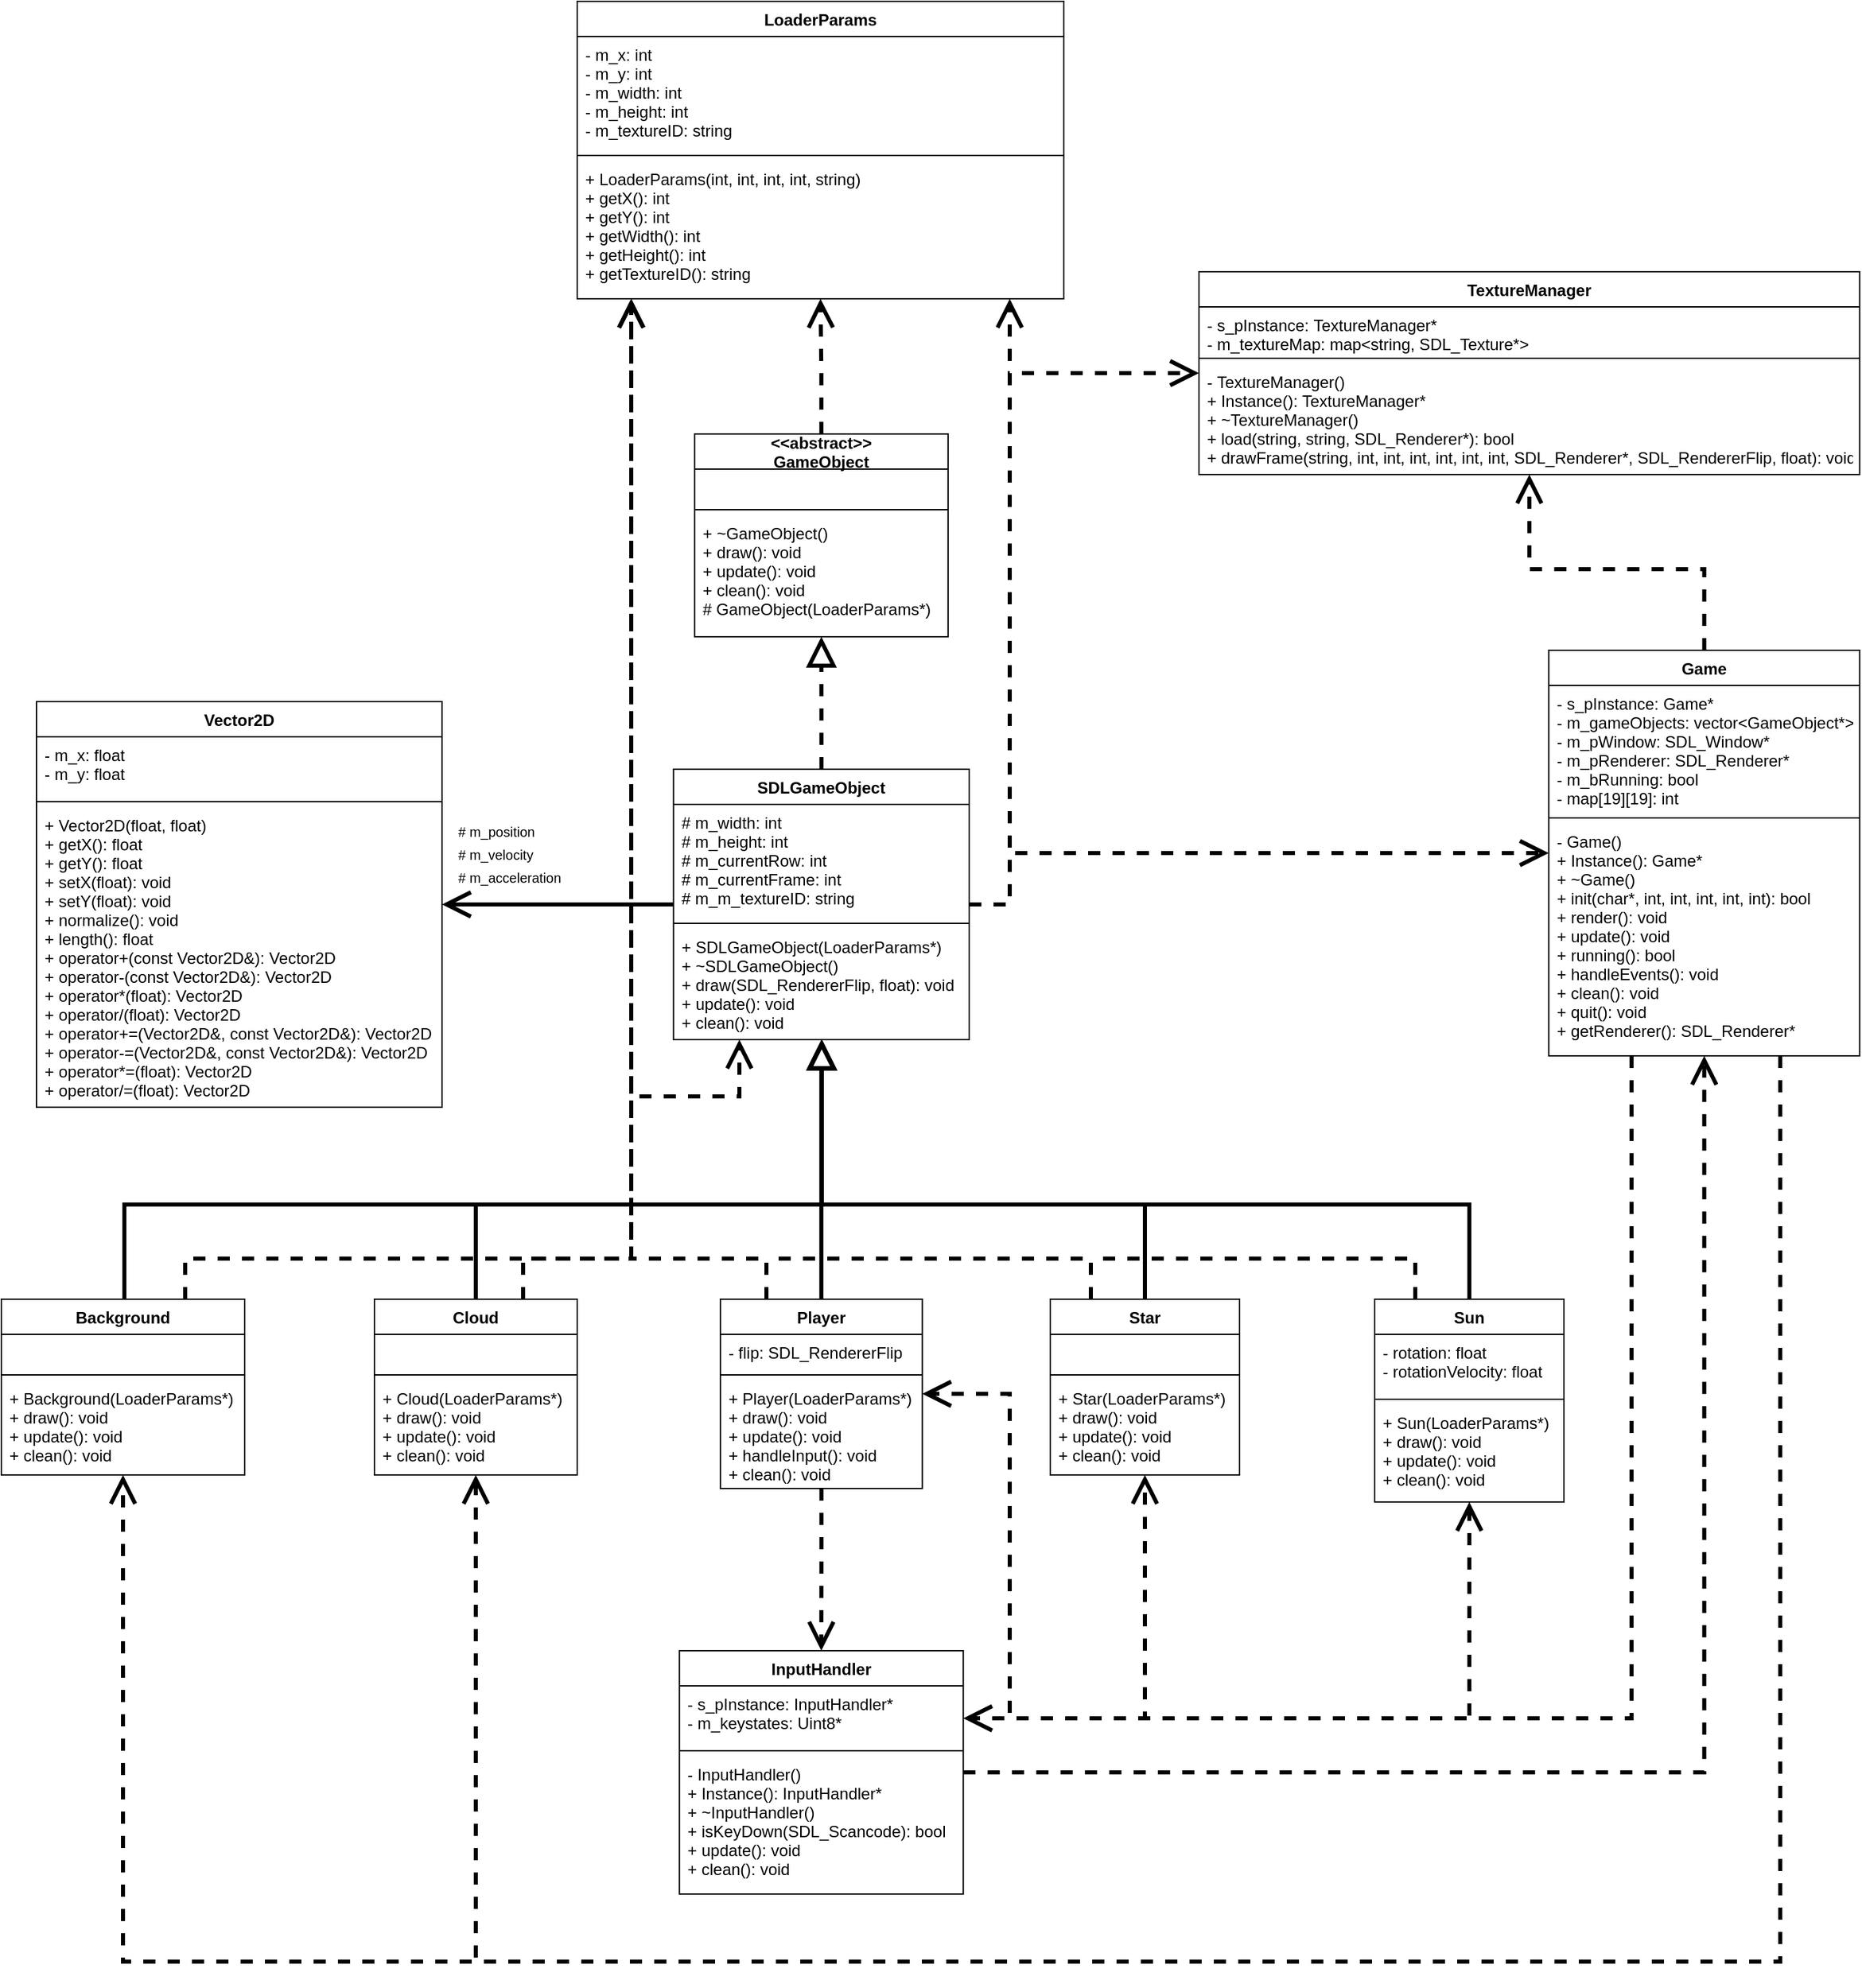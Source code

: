 <mxfile version="15.7.0" type="github">
  <diagram id="SluE9JfmMPjYJ1EXBR1Q" name="Page-1">
    <mxGraphModel dx="1278" dy="579" grid="1" gridSize="10" guides="1" tooltips="1" connect="1" arrows="1" fold="1" page="1" pageScale="1" pageWidth="827" pageHeight="1169" math="0" shadow="0">
      <root>
        <mxCell id="0" />
        <mxCell id="1" parent="0" />
        <mxCell id="HP5ziUZP_K-sw0KjSBvC-128" style="edgeStyle=orthogonalEdgeStyle;rounded=0;orthogonalLoop=1;jettySize=auto;html=1;fontSize=14;startArrow=none;startFill=0;endArrow=block;endFill=0;startSize=0;endSize=15;targetPerimeterSpacing=0;strokeWidth=3;align=left;" parent="1" source="HP5ziUZP_K-sw0KjSBvC-13" target="HP5ziUZP_K-sw0KjSBvC-38" edge="1">
          <mxGeometry relative="1" as="geometry">
            <Array as="points">
              <mxPoint x="585" y="930" />
              <mxPoint x="841" y="930" />
            </Array>
          </mxGeometry>
        </mxCell>
        <mxCell id="HP5ziUZP_K-sw0KjSBvC-146" style="edgeStyle=orthogonalEdgeStyle;rounded=0;orthogonalLoop=1;jettySize=auto;html=1;dashed=1;fontSize=10;startArrow=none;startFill=0;endArrow=open;endFill=0;startSize=0;endSize=15;targetPerimeterSpacing=0;strokeWidth=3;align=left;" parent="1" source="HP5ziUZP_K-sw0KjSBvC-13" target="HP5ziUZP_K-sw0KjSBvC-26" edge="1">
          <mxGeometry relative="1" as="geometry">
            <Array as="points">
              <mxPoint x="620" y="970" />
              <mxPoint x="700" y="970" />
            </Array>
          </mxGeometry>
        </mxCell>
        <mxCell id="HP5ziUZP_K-sw0KjSBvC-13" value="Cloud" style="swimlane;fontStyle=1;align=center;verticalAlign=top;childLayout=stackLayout;horizontal=1;startSize=26;horizontalStack=0;resizeParent=1;resizeParentMax=0;resizeLast=0;collapsible=1;marginBottom=0;" parent="1" vertex="1">
          <mxGeometry x="510" y="1000" width="150" height="130" as="geometry" />
        </mxCell>
        <mxCell id="HP5ziUZP_K-sw0KjSBvC-14" value=" " style="text;strokeColor=none;fillColor=none;align=left;verticalAlign=top;spacingLeft=4;spacingRight=4;overflow=hidden;rotatable=0;points=[[0,0.5],[1,0.5]];portConstraint=eastwest;" parent="HP5ziUZP_K-sw0KjSBvC-13" vertex="1">
          <mxGeometry y="26" width="150" height="26" as="geometry" />
        </mxCell>
        <mxCell id="HP5ziUZP_K-sw0KjSBvC-15" value="" style="line;strokeWidth=1;fillColor=none;align=left;verticalAlign=middle;spacingTop=-1;spacingLeft=3;spacingRight=3;rotatable=0;labelPosition=right;points=[];portConstraint=eastwest;" parent="HP5ziUZP_K-sw0KjSBvC-13" vertex="1">
          <mxGeometry y="52" width="150" height="8" as="geometry" />
        </mxCell>
        <mxCell id="HP5ziUZP_K-sw0KjSBvC-16" value="+ Cloud(LoaderParams*)&#xa;+ draw(): void&#xa;+ update(): void&#xa;+ clean(): void" style="text;strokeColor=none;fillColor=none;align=left;verticalAlign=top;spacingLeft=4;spacingRight=4;overflow=hidden;rotatable=0;points=[[0,0.5],[1,0.5]];portConstraint=eastwest;" parent="HP5ziUZP_K-sw0KjSBvC-13" vertex="1">
          <mxGeometry y="60" width="150" height="70" as="geometry" />
        </mxCell>
        <mxCell id="HP5ziUZP_K-sw0KjSBvC-136" style="edgeStyle=orthogonalEdgeStyle;rounded=0;orthogonalLoop=1;jettySize=auto;html=1;fontSize=12;startArrow=none;startFill=0;endArrow=open;endFill=0;startSize=0;endSize=15;targetPerimeterSpacing=0;strokeWidth=3;align=left;dashed=1;" parent="1" source="HP5ziUZP_K-sw0KjSBvC-22" target="HP5ziUZP_K-sw0KjSBvC-26" edge="1">
          <mxGeometry relative="1" as="geometry" />
        </mxCell>
        <mxCell id="HP5ziUZP_K-sw0KjSBvC-22" value="&lt;&lt;abstract&gt;&gt;&#xa;GameObject" style="swimlane;fontStyle=1;align=center;verticalAlign=middle;childLayout=stackLayout;horizontal=1;startSize=26;horizontalStack=0;resizeParent=1;resizeParentMax=0;resizeLast=0;collapsible=1;marginBottom=0;fontSize=12;spacing=2;spacingTop=0;" parent="1" vertex="1">
          <mxGeometry x="746.88" y="360" width="187.5" height="150" as="geometry">
            <mxRectangle x="746.88" y="360" width="110" height="40" as="alternateBounds" />
          </mxGeometry>
        </mxCell>
        <mxCell id="HP5ziUZP_K-sw0KjSBvC-23" value=" " style="text;align=left;verticalAlign=top;spacingLeft=4;spacingRight=4;overflow=hidden;rotatable=0;points=[[0,0.5],[1,0.5]];portConstraint=eastwest;" parent="HP5ziUZP_K-sw0KjSBvC-22" vertex="1">
          <mxGeometry y="26" width="187.5" height="26" as="geometry" />
        </mxCell>
        <mxCell id="HP5ziUZP_K-sw0KjSBvC-24" value="" style="line;strokeWidth=1;fillColor=none;align=left;verticalAlign=middle;spacingTop=-1;spacingLeft=3;spacingRight=3;rotatable=0;labelPosition=right;points=[];portConstraint=eastwest;" parent="HP5ziUZP_K-sw0KjSBvC-22" vertex="1">
          <mxGeometry y="52" width="187.5" height="8" as="geometry" />
        </mxCell>
        <mxCell id="HP5ziUZP_K-sw0KjSBvC-25" value="+ ~GameObject()&#xa;+ draw(): void&#xa;+ update(): void&#xa;+ clean(): void&#xa;# GameObject(LoaderParams*)" style="text;strokeColor=none;fillColor=none;align=left;verticalAlign=top;spacingLeft=4;spacingRight=4;overflow=hidden;rotatable=0;points=[[0,0.5],[1,0.5]];portConstraint=eastwest;fontSize=12;" parent="HP5ziUZP_K-sw0KjSBvC-22" vertex="1">
          <mxGeometry y="60" width="187.5" height="90" as="geometry" />
        </mxCell>
        <mxCell id="HP5ziUZP_K-sw0KjSBvC-26" value="LoaderParams" style="swimlane;fontStyle=1;align=center;verticalAlign=top;childLayout=stackLayout;horizontal=1;startSize=26;horizontalStack=0;resizeParent=1;resizeParentMax=0;resizeLast=0;collapsible=1;marginBottom=0;" parent="1" vertex="1">
          <mxGeometry x="660" y="40" width="360" height="220" as="geometry" />
        </mxCell>
        <mxCell id="HP5ziUZP_K-sw0KjSBvC-27" value="- m_x: int&#xa;- m_y: int&#xa;- m_width: int&#xa;- m_height: int&#xa;- m_textureID: string" style="text;strokeColor=none;fillColor=none;align=left;verticalAlign=top;spacingLeft=4;spacingRight=4;overflow=hidden;rotatable=0;points=[[0,0.5],[1,0.5]];portConstraint=eastwest;" parent="HP5ziUZP_K-sw0KjSBvC-26" vertex="1">
          <mxGeometry y="26" width="360" height="84" as="geometry" />
        </mxCell>
        <mxCell id="HP5ziUZP_K-sw0KjSBvC-28" value="" style="line;strokeWidth=1;fillColor=none;align=left;verticalAlign=middle;spacingTop=-1;spacingLeft=3;spacingRight=3;rotatable=0;labelPosition=right;points=[];portConstraint=eastwest;" parent="HP5ziUZP_K-sw0KjSBvC-26" vertex="1">
          <mxGeometry y="110" width="360" height="8" as="geometry" />
        </mxCell>
        <mxCell id="HP5ziUZP_K-sw0KjSBvC-29" value="+ LoaderParams(int, int, int, int, string)&#xa;+ getX(): int&#xa;+ getY(): int&#xa;+ getWidth(): int&#xa;+ getHeight(): int&#xa;+ getTextureID(): string" style="text;strokeColor=none;fillColor=none;align=left;verticalAlign=top;spacingLeft=4;spacingRight=4;overflow=hidden;rotatable=0;points=[[0,0.5],[1,0.5]];portConstraint=eastwest;" parent="HP5ziUZP_K-sw0KjSBvC-26" vertex="1">
          <mxGeometry y="118" width="360" height="102" as="geometry" />
        </mxCell>
        <mxCell id="HP5ziUZP_K-sw0KjSBvC-122" style="edgeStyle=orthogonalEdgeStyle;rounded=0;orthogonalLoop=1;jettySize=auto;html=1;fontSize=14;startArrow=none;startFill=0;endArrow=block;endFill=0;startSize=0;endSize=15;targetPerimeterSpacing=0;strokeWidth=3;align=left;" parent="1" source="HP5ziUZP_K-sw0KjSBvC-34" target="HP5ziUZP_K-sw0KjSBvC-38" edge="1">
          <mxGeometry relative="1" as="geometry" />
        </mxCell>
        <mxCell id="HP5ziUZP_K-sw0KjSBvC-148" style="edgeStyle=orthogonalEdgeStyle;rounded=0;orthogonalLoop=1;jettySize=auto;html=1;dashed=1;fontSize=10;startArrow=none;startFill=0;endArrow=open;endFill=0;startSize=0;endSize=15;targetPerimeterSpacing=0;strokeWidth=3;align=left;" parent="1" source="HP5ziUZP_K-sw0KjSBvC-34" target="HP5ziUZP_K-sw0KjSBvC-26" edge="1">
          <mxGeometry relative="1" as="geometry">
            <Array as="points">
              <mxPoint x="800" y="970" />
              <mxPoint x="700" y="970" />
            </Array>
          </mxGeometry>
        </mxCell>
        <mxCell id="HP5ziUZP_K-sw0KjSBvC-156" style="edgeStyle=orthogonalEdgeStyle;rounded=0;orthogonalLoop=1;jettySize=auto;html=1;dashed=1;fontSize=10;startArrow=none;startFill=0;endArrow=open;endFill=0;startSize=0;endSize=15;targetPerimeterSpacing=0;strokeWidth=3;align=left;" parent="1" source="HP5ziUZP_K-sw0KjSBvC-34" target="HP5ziUZP_K-sw0KjSBvC-115" edge="1">
          <mxGeometry relative="1" as="geometry" />
        </mxCell>
        <mxCell id="HP5ziUZP_K-sw0KjSBvC-34" value="Player" style="swimlane;fontStyle=1;align=center;verticalAlign=top;childLayout=stackLayout;horizontal=1;startSize=26;horizontalStack=0;resizeParent=1;resizeParentMax=0;resizeLast=0;collapsible=1;marginBottom=0;" parent="1" vertex="1">
          <mxGeometry x="765.95" y="1000" width="149.37" height="140" as="geometry" />
        </mxCell>
        <mxCell id="HP5ziUZP_K-sw0KjSBvC-35" value="- flip: SDL_RendererFlip" style="text;strokeColor=none;fillColor=none;align=left;verticalAlign=top;spacingLeft=4;spacingRight=4;overflow=hidden;rotatable=0;points=[[0,0.5],[1,0.5]];portConstraint=eastwest;" parent="HP5ziUZP_K-sw0KjSBvC-34" vertex="1">
          <mxGeometry y="26" width="149.37" height="26" as="geometry" />
        </mxCell>
        <mxCell id="HP5ziUZP_K-sw0KjSBvC-36" value="" style="line;strokeWidth=1;fillColor=none;align=left;verticalAlign=middle;spacingTop=-1;spacingLeft=3;spacingRight=3;rotatable=0;labelPosition=right;points=[];portConstraint=eastwest;" parent="HP5ziUZP_K-sw0KjSBvC-34" vertex="1">
          <mxGeometry y="52" width="149.37" height="8" as="geometry" />
        </mxCell>
        <mxCell id="HP5ziUZP_K-sw0KjSBvC-37" value="+ Player(LoaderParams*)&#xa;+ draw(): void&#xa;+ update(): void&#xa;+ handleInput(): void&#xa;+ clean(): void" style="text;strokeColor=none;fillColor=none;align=left;verticalAlign=top;spacingLeft=4;spacingRight=4;overflow=hidden;rotatable=0;points=[[0,0.5],[1,0.5]];portConstraint=eastwest;" parent="HP5ziUZP_K-sw0KjSBvC-34" vertex="1">
          <mxGeometry y="60" width="149.37" height="80" as="geometry" />
        </mxCell>
        <mxCell id="HP5ziUZP_K-sw0KjSBvC-74" style="edgeStyle=orthogonalEdgeStyle;rounded=0;orthogonalLoop=1;jettySize=auto;html=1;startArrow=none;startFill=0;endArrow=block;endFill=0;targetPerimeterSpacing=0;strokeWidth=3;dashed=1;startSize=0;endSize=15;align=left;" parent="1" source="HP5ziUZP_K-sw0KjSBvC-38" target="HP5ziUZP_K-sw0KjSBvC-22" edge="1">
          <mxGeometry relative="1" as="geometry" />
        </mxCell>
        <mxCell id="HP5ziUZP_K-sw0KjSBvC-125" value="&lt;font style=&quot;font-size: 10px&quot;&gt;# m_position&lt;br&gt;# m_velocity&lt;br&gt;# m_acceleration&lt;/font&gt;" style="edgeStyle=orthogonalEdgeStyle;rounded=0;orthogonalLoop=1;jettySize=auto;html=1;fontSize=14;startArrow=none;startFill=0;endArrow=open;endFill=0;startSize=0;endSize=15;targetPerimeterSpacing=0;strokeWidth=3;align=left;" parent="1" source="HP5ziUZP_K-sw0KjSBvC-38" target="HP5ziUZP_K-sw0KjSBvC-54" edge="1">
          <mxGeometry x="0.883" y="-38" relative="1" as="geometry">
            <mxPoint as="offset" />
          </mxGeometry>
        </mxCell>
        <mxCell id="HP5ziUZP_K-sw0KjSBvC-138" style="edgeStyle=orthogonalEdgeStyle;rounded=0;orthogonalLoop=1;jettySize=auto;html=1;dashed=1;fontSize=10;startArrow=none;startFill=0;endArrow=open;endFill=0;startSize=0;endSize=15;targetPerimeterSpacing=0;strokeWidth=3;align=left;" parent="1" source="HP5ziUZP_K-sw0KjSBvC-38" target="HP5ziUZP_K-sw0KjSBvC-26" edge="1">
          <mxGeometry relative="1" as="geometry">
            <Array as="points">
              <mxPoint x="980" y="430" />
              <mxPoint x="980" y="430" />
            </Array>
          </mxGeometry>
        </mxCell>
        <mxCell id="HP5ziUZP_K-sw0KjSBvC-141" style="edgeStyle=orthogonalEdgeStyle;rounded=0;orthogonalLoop=1;jettySize=auto;html=1;dashed=1;fontSize=10;startArrow=none;startFill=0;endArrow=open;endFill=0;startSize=0;endSize=15;targetPerimeterSpacing=0;strokeWidth=3;align=left;" parent="1" source="HP5ziUZP_K-sw0KjSBvC-38" target="HP5ziUZP_K-sw0KjSBvC-50" edge="1">
          <mxGeometry relative="1" as="geometry">
            <Array as="points">
              <mxPoint x="980" y="708" />
              <mxPoint x="980" y="315" />
            </Array>
          </mxGeometry>
        </mxCell>
        <mxCell id="HP5ziUZP_K-sw0KjSBvC-160" style="edgeStyle=orthogonalEdgeStyle;rounded=0;orthogonalLoop=1;jettySize=auto;html=1;dashed=1;fontSize=10;startArrow=none;startFill=0;endArrow=open;endFill=0;startSize=0;endSize=15;targetPerimeterSpacing=0;strokeWidth=3;align=left;" parent="1" source="HP5ziUZP_K-sw0KjSBvC-38" target="HP5ziUZP_K-sw0KjSBvC-17" edge="1">
          <mxGeometry relative="1" as="geometry">
            <Array as="points">
              <mxPoint x="980" y="708" />
              <mxPoint x="980" y="670" />
            </Array>
          </mxGeometry>
        </mxCell>
        <mxCell id="HP5ziUZP_K-sw0KjSBvC-38" value="SDLGameObject" style="swimlane;fontStyle=1;align=center;verticalAlign=top;childLayout=stackLayout;horizontal=1;startSize=26;horizontalStack=0;resizeParent=1;resizeParentMax=0;resizeLast=0;collapsible=1;marginBottom=0;" parent="1" vertex="1">
          <mxGeometry x="731.26" y="608" width="218.75" height="200" as="geometry" />
        </mxCell>
        <mxCell id="HP5ziUZP_K-sw0KjSBvC-39" value="# m_width: int&#xa;# m_height: int&#xa;# m_currentRow: int&#xa;# m_currentFrame: int&#xa;# m_m_textureID: string" style="text;strokeColor=none;fillColor=none;align=left;verticalAlign=top;spacingLeft=4;spacingRight=4;overflow=hidden;rotatable=0;points=[[0,0.5],[1,0.5]];portConstraint=eastwest;" parent="HP5ziUZP_K-sw0KjSBvC-38" vertex="1">
          <mxGeometry y="26" width="218.75" height="84" as="geometry" />
        </mxCell>
        <mxCell id="HP5ziUZP_K-sw0KjSBvC-40" value="" style="line;strokeWidth=1;fillColor=none;align=left;verticalAlign=middle;spacingTop=-1;spacingLeft=3;spacingRight=3;rotatable=0;labelPosition=right;points=[];portConstraint=eastwest;" parent="HP5ziUZP_K-sw0KjSBvC-38" vertex="1">
          <mxGeometry y="110" width="218.75" height="8" as="geometry" />
        </mxCell>
        <mxCell id="HP5ziUZP_K-sw0KjSBvC-41" value="+ SDLGameObject(LoaderParams*)&#xa;+ ~SDLGameObject()&#xa;+ draw(SDL_RendererFlip, float): void&#xa;+ update(): void&#xa;+ clean(): void" style="text;strokeColor=none;fillColor=none;align=left;verticalAlign=top;spacingLeft=4;spacingRight=4;overflow=hidden;rotatable=0;points=[[0,0.5],[1,0.5]];portConstraint=eastwest;" parent="HP5ziUZP_K-sw0KjSBvC-38" vertex="1">
          <mxGeometry y="118" width="218.75" height="82" as="geometry" />
        </mxCell>
        <mxCell id="HP5ziUZP_K-sw0KjSBvC-131" style="edgeStyle=orthogonalEdgeStyle;rounded=0;orthogonalLoop=1;jettySize=auto;html=1;fontSize=14;startArrow=none;startFill=0;endArrow=block;endFill=0;startSize=0;endSize=15;targetPerimeterSpacing=0;strokeWidth=3;align=left;" parent="1" source="HP5ziUZP_K-sw0KjSBvC-42" target="HP5ziUZP_K-sw0KjSBvC-38" edge="1">
          <mxGeometry relative="1" as="geometry">
            <Array as="points">
              <mxPoint x="1320" y="930" />
              <mxPoint x="841" y="930" />
            </Array>
          </mxGeometry>
        </mxCell>
        <mxCell id="HP5ziUZP_K-sw0KjSBvC-153" style="edgeStyle=orthogonalEdgeStyle;rounded=0;orthogonalLoop=1;jettySize=auto;html=1;dashed=1;fontSize=10;startArrow=none;startFill=0;endArrow=none;endFill=0;startSize=0;endSize=15;targetPerimeterSpacing=0;strokeWidth=3;align=left;" parent="1" source="HP5ziUZP_K-sw0KjSBvC-42" edge="1">
          <mxGeometry relative="1" as="geometry">
            <mxPoint x="1040" y="970" as="targetPoint" />
            <Array as="points">
              <mxPoint x="1280" y="970" />
            </Array>
          </mxGeometry>
        </mxCell>
        <mxCell id="HP5ziUZP_K-sw0KjSBvC-42" value="Sun" style="swimlane;fontStyle=1;align=center;verticalAlign=top;childLayout=stackLayout;horizontal=1;startSize=26;horizontalStack=0;resizeParent=1;resizeParentMax=0;resizeLast=0;collapsible=1;marginBottom=0;" parent="1" vertex="1">
          <mxGeometry x="1250" y="1000" width="140" height="150" as="geometry" />
        </mxCell>
        <mxCell id="HP5ziUZP_K-sw0KjSBvC-43" value="- rotation: float&#xa;- rotationVelocity: float" style="text;strokeColor=none;fillColor=none;align=left;verticalAlign=top;spacingLeft=4;spacingRight=4;overflow=hidden;rotatable=0;points=[[0,0.5],[1,0.5]];portConstraint=eastwest;" parent="HP5ziUZP_K-sw0KjSBvC-42" vertex="1">
          <mxGeometry y="26" width="140" height="44" as="geometry" />
        </mxCell>
        <mxCell id="HP5ziUZP_K-sw0KjSBvC-44" value="" style="line;strokeWidth=1;fillColor=none;align=left;verticalAlign=middle;spacingTop=-1;spacingLeft=3;spacingRight=3;rotatable=0;labelPosition=right;points=[];portConstraint=eastwest;" parent="HP5ziUZP_K-sw0KjSBvC-42" vertex="1">
          <mxGeometry y="70" width="140" height="8" as="geometry" />
        </mxCell>
        <mxCell id="HP5ziUZP_K-sw0KjSBvC-45" value="+ Sun(LoaderParams*)&#xa;+ draw(): void&#xa;+ update(): void&#xa;+ clean(): void" style="text;strokeColor=none;fillColor=none;align=left;verticalAlign=top;spacingLeft=4;spacingRight=4;overflow=hidden;rotatable=0;points=[[0,0.5],[1,0.5]];portConstraint=eastwest;" parent="HP5ziUZP_K-sw0KjSBvC-42" vertex="1">
          <mxGeometry y="78" width="140" height="72" as="geometry" />
        </mxCell>
        <mxCell id="HP5ziUZP_K-sw0KjSBvC-130" style="edgeStyle=orthogonalEdgeStyle;rounded=0;orthogonalLoop=1;jettySize=auto;html=1;fontSize=14;startArrow=none;startFill=0;endArrow=block;endFill=0;startSize=0;endSize=15;targetPerimeterSpacing=0;strokeWidth=3;align=left;" parent="1" source="HP5ziUZP_K-sw0KjSBvC-46" target="HP5ziUZP_K-sw0KjSBvC-38" edge="1">
          <mxGeometry relative="1" as="geometry">
            <Array as="points">
              <mxPoint x="1080" y="930" />
              <mxPoint x="841" y="930" />
            </Array>
          </mxGeometry>
        </mxCell>
        <mxCell id="HP5ziUZP_K-sw0KjSBvC-152" style="edgeStyle=orthogonalEdgeStyle;rounded=0;orthogonalLoop=1;jettySize=auto;html=1;dashed=1;fontSize=10;startArrow=none;startFill=0;endArrow=none;endFill=0;startSize=0;endSize=15;targetPerimeterSpacing=0;strokeWidth=3;align=left;" parent="1" source="HP5ziUZP_K-sw0KjSBvC-46" edge="1">
          <mxGeometry relative="1" as="geometry">
            <mxPoint x="800" y="970" as="targetPoint" />
            <Array as="points">
              <mxPoint x="1040" y="970" />
            </Array>
          </mxGeometry>
        </mxCell>
        <mxCell id="HP5ziUZP_K-sw0KjSBvC-46" value="Star" style="swimlane;fontStyle=1;align=center;verticalAlign=top;childLayout=stackLayout;horizontal=1;startSize=26;horizontalStack=0;resizeParent=1;resizeParentMax=0;resizeLast=0;collapsible=1;marginBottom=0;" parent="1" vertex="1">
          <mxGeometry x="1010" y="1000" width="140" height="130" as="geometry" />
        </mxCell>
        <mxCell id="HP5ziUZP_K-sw0KjSBvC-47" value=" " style="text;strokeColor=none;fillColor=none;align=left;verticalAlign=top;spacingLeft=4;spacingRight=4;overflow=hidden;rotatable=0;points=[[0,0.5],[1,0.5]];portConstraint=eastwest;" parent="HP5ziUZP_K-sw0KjSBvC-46" vertex="1">
          <mxGeometry y="26" width="140" height="26" as="geometry" />
        </mxCell>
        <mxCell id="HP5ziUZP_K-sw0KjSBvC-48" value="" style="line;strokeWidth=1;fillColor=none;align=left;verticalAlign=middle;spacingTop=-1;spacingLeft=3;spacingRight=3;rotatable=0;labelPosition=right;points=[];portConstraint=eastwest;" parent="HP5ziUZP_K-sw0KjSBvC-46" vertex="1">
          <mxGeometry y="52" width="140" height="8" as="geometry" />
        </mxCell>
        <mxCell id="HP5ziUZP_K-sw0KjSBvC-49" value="+ Star(LoaderParams*)&#xa;+ draw(): void&#xa;+ update(): void&#xa;+ clean(): void" style="text;strokeColor=none;fillColor=none;align=left;verticalAlign=top;spacingLeft=4;spacingRight=4;overflow=hidden;rotatable=0;points=[[0,0.5],[1,0.5]];portConstraint=eastwest;" parent="HP5ziUZP_K-sw0KjSBvC-46" vertex="1">
          <mxGeometry y="60" width="140" height="70" as="geometry" />
        </mxCell>
        <mxCell id="HP5ziUZP_K-sw0KjSBvC-50" value="TextureManager" style="swimlane;fontStyle=1;align=center;verticalAlign=top;childLayout=stackLayout;horizontal=1;startSize=26;horizontalStack=0;resizeParent=1;resizeParentMax=0;resizeLast=0;collapsible=1;marginBottom=0;" parent="1" vertex="1">
          <mxGeometry x="1120" y="240" width="488.75" height="150" as="geometry" />
        </mxCell>
        <mxCell id="HP5ziUZP_K-sw0KjSBvC-51" value="- s_pInstance: TextureManager*&#xa;- m_textureMap: map&lt;string, SDL_Texture*&gt;" style="text;strokeColor=none;fillColor=none;align=left;verticalAlign=top;spacingLeft=4;spacingRight=4;overflow=hidden;rotatable=0;points=[[0,0.5],[1,0.5]];portConstraint=eastwest;" parent="HP5ziUZP_K-sw0KjSBvC-50" vertex="1">
          <mxGeometry y="26" width="488.75" height="34" as="geometry" />
        </mxCell>
        <mxCell id="HP5ziUZP_K-sw0KjSBvC-52" value="" style="line;strokeWidth=1;fillColor=none;align=left;verticalAlign=middle;spacingTop=-1;spacingLeft=3;spacingRight=3;rotatable=0;labelPosition=right;points=[];portConstraint=eastwest;" parent="HP5ziUZP_K-sw0KjSBvC-50" vertex="1">
          <mxGeometry y="60" width="488.75" height="8" as="geometry" />
        </mxCell>
        <mxCell id="HP5ziUZP_K-sw0KjSBvC-53" value="- TextureManager()&#xa;+ Instance(): TextureManager*&#xa;+ ~TextureManager()&#xa;+ load(string, string, SDL_Renderer*): bool&#xa;+ drawFrame(string, int, int, int, int, int, int, SDL_Renderer*, SDL_RendererFlip, float): void" style="text;strokeColor=none;fillColor=none;align=left;verticalAlign=top;spacingLeft=4;spacingRight=4;overflow=hidden;rotatable=0;points=[[0,0.5],[1,0.5]];portConstraint=eastwest;" parent="HP5ziUZP_K-sw0KjSBvC-50" vertex="1">
          <mxGeometry y="68" width="488.75" height="82" as="geometry" />
        </mxCell>
        <mxCell id="HP5ziUZP_K-sw0KjSBvC-54" value="Vector2D" style="swimlane;fontStyle=1;align=center;verticalAlign=top;childLayout=stackLayout;horizontal=1;startSize=26;horizontalStack=0;resizeParent=1;resizeParentMax=0;resizeLast=0;collapsible=1;marginBottom=0;" parent="1" vertex="1">
          <mxGeometry x="260" y="558" width="300" height="300" as="geometry" />
        </mxCell>
        <mxCell id="HP5ziUZP_K-sw0KjSBvC-55" value="- m_x: float&#xa;- m_y: float " style="text;strokeColor=none;fillColor=none;align=left;verticalAlign=top;spacingLeft=4;spacingRight=4;overflow=hidden;rotatable=0;points=[[0,0.5],[1,0.5]];portConstraint=eastwest;" parent="HP5ziUZP_K-sw0KjSBvC-54" vertex="1">
          <mxGeometry y="26" width="300" height="44" as="geometry" />
        </mxCell>
        <mxCell id="HP5ziUZP_K-sw0KjSBvC-56" value="" style="line;strokeWidth=1;fillColor=none;align=left;verticalAlign=middle;spacingTop=-1;spacingLeft=3;spacingRight=3;rotatable=0;labelPosition=right;points=[];portConstraint=eastwest;" parent="HP5ziUZP_K-sw0KjSBvC-54" vertex="1">
          <mxGeometry y="70" width="300" height="8" as="geometry" />
        </mxCell>
        <mxCell id="HP5ziUZP_K-sw0KjSBvC-57" value="+ Vector2D(float, float)&#xa;+ getX(): float&#xa;+ getY(): float&#xa;+ setX(float): void&#xa;+ setY(float): void&#xa;+ normalize(): void&#xa;+ length(): float&#xa;+ operator+(const Vector2D&amp;): Vector2D&#xa;+ operator-(const Vector2D&amp;): Vector2D&#xa;+ operator*(float): Vector2D&#xa;+ operator/(float): Vector2D&#xa;+ operator+=(Vector2D&amp;, const Vector2D&amp;): Vector2D&#xa;+ operator-=(Vector2D&amp;, const Vector2D&amp;): Vector2D&#xa;+ operator*=(float): Vector2D&#xa;+ operator/=(float): Vector2D" style="text;strokeColor=none;fillColor=none;align=left;verticalAlign=top;spacingLeft=4;spacingRight=4;overflow=hidden;rotatable=0;points=[[0,0.5],[1,0.5]];portConstraint=eastwest;" parent="HP5ziUZP_K-sw0KjSBvC-54" vertex="1">
          <mxGeometry y="78" width="300" height="222" as="geometry" />
        </mxCell>
        <mxCell id="HP5ziUZP_K-sw0KjSBvC-120" style="edgeStyle=orthogonalEdgeStyle;rounded=0;orthogonalLoop=1;jettySize=auto;html=1;fontSize=14;startArrow=none;startFill=0;endArrow=block;endFill=0;startSize=0;endSize=15;targetPerimeterSpacing=0;strokeWidth=3;align=left;" parent="1" source="HP5ziUZP_K-sw0KjSBvC-6" target="HP5ziUZP_K-sw0KjSBvC-38" edge="1">
          <mxGeometry relative="1" as="geometry">
            <Array as="points">
              <mxPoint x="325" y="930" />
              <mxPoint x="841" y="930" />
            </Array>
          </mxGeometry>
        </mxCell>
        <mxCell id="HP5ziUZP_K-sw0KjSBvC-143" style="edgeStyle=orthogonalEdgeStyle;rounded=0;orthogonalLoop=1;jettySize=auto;html=1;dashed=1;fontSize=10;startArrow=none;startFill=0;endArrow=open;endFill=0;startSize=0;endSize=15;targetPerimeterSpacing=0;strokeWidth=3;align=left;" parent="1" source="HP5ziUZP_K-sw0KjSBvC-6" target="HP5ziUZP_K-sw0KjSBvC-26" edge="1">
          <mxGeometry relative="1" as="geometry">
            <Array as="points">
              <mxPoint x="370" y="970" />
              <mxPoint x="700" y="970" />
            </Array>
          </mxGeometry>
        </mxCell>
        <mxCell id="HP5ziUZP_K-sw0KjSBvC-155" style="edgeStyle=orthogonalEdgeStyle;rounded=0;orthogonalLoop=1;jettySize=auto;html=1;fontSize=10;startArrow=none;startFill=0;endArrow=open;endFill=0;startSize=0;endSize=15;targetPerimeterSpacing=0;strokeWidth=3;align=left;dashed=1;" parent="1" source="HP5ziUZP_K-sw0KjSBvC-6" target="HP5ziUZP_K-sw0KjSBvC-38" edge="1">
          <mxGeometry relative="1" as="geometry">
            <Array as="points">
              <mxPoint x="370" y="970" />
              <mxPoint x="700" y="970" />
              <mxPoint x="700" y="850" />
              <mxPoint x="780" y="850" />
            </Array>
          </mxGeometry>
        </mxCell>
        <mxCell id="HP5ziUZP_K-sw0KjSBvC-6" value="Background" style="swimlane;fontStyle=1;align=center;verticalAlign=top;childLayout=stackLayout;horizontal=1;startSize=26;horizontalStack=0;resizeParent=1;resizeParentMax=0;resizeLast=0;collapsible=1;marginBottom=0;" parent="1" vertex="1">
          <mxGeometry x="234" y="1000" width="180" height="130" as="geometry">
            <mxRectangle y="26" width="160" height="26" as="alternateBounds" />
          </mxGeometry>
        </mxCell>
        <mxCell id="HP5ziUZP_K-sw0KjSBvC-7" value=" " style="text;strokeColor=none;fillColor=none;align=left;verticalAlign=top;spacingLeft=4;spacingRight=4;overflow=hidden;rotatable=0;points=[[0,0.5],[1,0.5]];portConstraint=eastwest;" parent="HP5ziUZP_K-sw0KjSBvC-6" vertex="1">
          <mxGeometry y="26" width="180" height="26" as="geometry" />
        </mxCell>
        <mxCell id="HP5ziUZP_K-sw0KjSBvC-8" value="" style="line;strokeWidth=1;fillColor=none;align=left;verticalAlign=middle;spacingTop=-1;spacingLeft=3;spacingRight=3;rotatable=0;labelPosition=right;points=[];portConstraint=eastwest;" parent="HP5ziUZP_K-sw0KjSBvC-6" vertex="1">
          <mxGeometry y="52" width="180" height="8" as="geometry" />
        </mxCell>
        <mxCell id="HP5ziUZP_K-sw0KjSBvC-9" value="+ Background(LoaderParams*)&#xa;+ draw(): void&#xa;+ update(): void&#xa;+ clean(): void" style="text;strokeColor=none;fillColor=none;align=left;verticalAlign=top;spacingLeft=4;spacingRight=4;overflow=hidden;rotatable=0;points=[[0,0.5],[1,0.5]];portConstraint=eastwest;" parent="HP5ziUZP_K-sw0KjSBvC-6" vertex="1">
          <mxGeometry y="60" width="180" height="70" as="geometry" />
        </mxCell>
        <mxCell id="HP5ziUZP_K-sw0KjSBvC-159" style="edgeStyle=orthogonalEdgeStyle;rounded=0;orthogonalLoop=1;jettySize=auto;html=1;dashed=1;fontSize=10;startArrow=none;startFill=0;endArrow=open;endFill=0;startSize=0;endSize=15;targetPerimeterSpacing=0;strokeWidth=3;align=left;" parent="1" source="HP5ziUZP_K-sw0KjSBvC-115" target="HP5ziUZP_K-sw0KjSBvC-17" edge="1">
          <mxGeometry relative="1" as="geometry" />
        </mxCell>
        <mxCell id="HP5ziUZP_K-sw0KjSBvC-115" value="InputHandler" style="swimlane;fontStyle=1;align=center;verticalAlign=top;childLayout=stackLayout;horizontal=1;startSize=26;horizontalStack=0;resizeParent=1;resizeParentMax=0;resizeLast=0;collapsible=1;marginBottom=0;" parent="1" vertex="1">
          <mxGeometry x="735.64" y="1260" width="210" height="180" as="geometry" />
        </mxCell>
        <mxCell id="HP5ziUZP_K-sw0KjSBvC-116" value="- s_pInstance: InputHandler*&#xa;- m_keystates: Uint8*" style="text;strokeColor=none;fillColor=none;align=left;verticalAlign=top;spacingLeft=4;spacingRight=4;overflow=hidden;rotatable=0;points=[[0,0.5],[1,0.5]];portConstraint=eastwest;" parent="HP5ziUZP_K-sw0KjSBvC-115" vertex="1">
          <mxGeometry y="26" width="210" height="44" as="geometry" />
        </mxCell>
        <mxCell id="HP5ziUZP_K-sw0KjSBvC-117" value="" style="line;strokeWidth=1;fillColor=none;align=left;verticalAlign=middle;spacingTop=-1;spacingLeft=3;spacingRight=3;rotatable=0;labelPosition=right;points=[];portConstraint=eastwest;" parent="HP5ziUZP_K-sw0KjSBvC-115" vertex="1">
          <mxGeometry y="70" width="210" height="8" as="geometry" />
        </mxCell>
        <mxCell id="HP5ziUZP_K-sw0KjSBvC-118" value="- InputHandler()&#xa;+ Instance(): InputHandler*&#xa;+ ~InputHandler()&#xa;+ isKeyDown(SDL_Scancode): bool&#xa;+ update(): void&#xa;+ clean(): void&#xa;" style="text;strokeColor=none;fillColor=none;align=left;verticalAlign=top;spacingLeft=4;spacingRight=4;overflow=hidden;rotatable=0;points=[[0,0.5],[1,0.5]];portConstraint=eastwest;" parent="HP5ziUZP_K-sw0KjSBvC-115" vertex="1">
          <mxGeometry y="78" width="210" height="102" as="geometry" />
        </mxCell>
        <mxCell id="HP5ziUZP_K-sw0KjSBvC-161" style="edgeStyle=orthogonalEdgeStyle;rounded=0;orthogonalLoop=1;jettySize=auto;html=1;dashed=1;fontSize=10;startArrow=none;startFill=0;endArrow=open;endFill=0;startSize=0;endSize=15;targetPerimeterSpacing=0;strokeWidth=3;align=left;" parent="1" source="HP5ziUZP_K-sw0KjSBvC-17" target="HP5ziUZP_K-sw0KjSBvC-50" edge="1">
          <mxGeometry relative="1" as="geometry" />
        </mxCell>
        <mxCell id="HP5ziUZP_K-sw0KjSBvC-162" style="edgeStyle=orthogonalEdgeStyle;rounded=0;orthogonalLoop=1;jettySize=auto;html=1;dashed=1;fontSize=10;startArrow=none;startFill=0;endArrow=open;endFill=0;startSize=0;endSize=15;targetPerimeterSpacing=0;strokeWidth=3;align=left;" parent="1" source="HP5ziUZP_K-sw0KjSBvC-17" target="HP5ziUZP_K-sw0KjSBvC-115" edge="1">
          <mxGeometry relative="1" as="geometry">
            <Array as="points">
              <mxPoint x="1440" y="1310" />
            </Array>
          </mxGeometry>
        </mxCell>
        <mxCell id="HP5ziUZP_K-sw0KjSBvC-163" style="edgeStyle=orthogonalEdgeStyle;rounded=0;orthogonalLoop=1;jettySize=auto;html=1;dashed=1;fontSize=10;startArrow=none;startFill=0;endArrow=open;endFill=0;startSize=0;endSize=15;targetPerimeterSpacing=0;strokeWidth=3;align=left;" parent="1" source="HP5ziUZP_K-sw0KjSBvC-17" edge="1">
          <mxGeometry relative="1" as="geometry">
            <mxPoint x="1320" y="1150" as="targetPoint" />
            <Array as="points">
              <mxPoint x="1440" y="1310" />
              <mxPoint x="1320" y="1310" />
            </Array>
          </mxGeometry>
        </mxCell>
        <mxCell id="HP5ziUZP_K-sw0KjSBvC-164" style="edgeStyle=orthogonalEdgeStyle;rounded=0;orthogonalLoop=1;jettySize=auto;html=1;dashed=1;fontSize=10;startArrow=none;startFill=0;endArrow=open;endFill=0;startSize=0;endSize=15;targetPerimeterSpacing=0;strokeWidth=3;align=left;" parent="1" source="HP5ziUZP_K-sw0KjSBvC-17" target="HP5ziUZP_K-sw0KjSBvC-46" edge="1">
          <mxGeometry relative="1" as="geometry">
            <Array as="points">
              <mxPoint x="1440" y="1310" />
              <mxPoint x="1080" y="1310" />
            </Array>
          </mxGeometry>
        </mxCell>
        <mxCell id="HP5ziUZP_K-sw0KjSBvC-165" style="edgeStyle=orthogonalEdgeStyle;rounded=0;orthogonalLoop=1;jettySize=auto;html=1;dashed=1;fontSize=10;startArrow=none;startFill=0;endArrow=open;endFill=0;startSize=0;endSize=15;targetPerimeterSpacing=0;strokeWidth=3;align=left;" parent="1" source="HP5ziUZP_K-sw0KjSBvC-17" target="HP5ziUZP_K-sw0KjSBvC-13" edge="1">
          <mxGeometry relative="1" as="geometry">
            <Array as="points">
              <mxPoint x="1550" y="1490" />
              <mxPoint x="585" y="1490" />
            </Array>
          </mxGeometry>
        </mxCell>
        <mxCell id="HP5ziUZP_K-sw0KjSBvC-166" style="edgeStyle=orthogonalEdgeStyle;rounded=0;orthogonalLoop=1;jettySize=auto;html=1;dashed=1;fontSize=10;startArrow=none;startFill=0;endArrow=open;endFill=0;startSize=0;endSize=15;targetPerimeterSpacing=0;strokeWidth=3;align=left;" parent="1" source="HP5ziUZP_K-sw0KjSBvC-17" target="HP5ziUZP_K-sw0KjSBvC-6" edge="1">
          <mxGeometry relative="1" as="geometry">
            <Array as="points">
              <mxPoint x="1550" y="1490" />
              <mxPoint x="324" y="1490" />
            </Array>
          </mxGeometry>
        </mxCell>
        <mxCell id="HP5ziUZP_K-sw0KjSBvC-167" style="edgeStyle=orthogonalEdgeStyle;rounded=0;orthogonalLoop=1;jettySize=auto;html=1;dashed=1;fontSize=10;startArrow=none;startFill=0;endArrow=open;endFill=0;startSize=0;endSize=15;targetPerimeterSpacing=0;strokeWidth=3;align=left;" parent="1" source="HP5ziUZP_K-sw0KjSBvC-17" target="HP5ziUZP_K-sw0KjSBvC-34" edge="1">
          <mxGeometry relative="1" as="geometry">
            <Array as="points">
              <mxPoint x="1440" y="1310" />
              <mxPoint x="980" y="1310" />
              <mxPoint x="980" y="1070" />
            </Array>
          </mxGeometry>
        </mxCell>
        <mxCell id="HP5ziUZP_K-sw0KjSBvC-17" value="Game" style="swimlane;fontStyle=1;align=center;verticalAlign=top;childLayout=stackLayout;horizontal=1;startSize=26;horizontalStack=0;resizeParent=1;resizeParentMax=0;resizeLast=0;collapsible=1;marginBottom=0;" parent="1" vertex="1">
          <mxGeometry x="1378.75" y="520" width="230" height="300" as="geometry" />
        </mxCell>
        <mxCell id="HP5ziUZP_K-sw0KjSBvC-18" value="- s_pInstance: Game*&#xa;- m_gameObjects: vector&lt;GameObject*&gt;&#xa;- m_pWindow: SDL_Window*&#xa;- m_pRenderer: SDL_Renderer*&#xa;- m_bRunning: bool&#xa;- map[19][19]: int" style="text;strokeColor=none;fillColor=none;align=left;verticalAlign=top;spacingLeft=4;spacingRight=4;overflow=hidden;rotatable=0;points=[[0,0.5],[1,0.5]];portConstraint=eastwest;" parent="HP5ziUZP_K-sw0KjSBvC-17" vertex="1">
          <mxGeometry y="26" width="230" height="94" as="geometry" />
        </mxCell>
        <mxCell id="HP5ziUZP_K-sw0KjSBvC-19" value="" style="line;strokeWidth=1;fillColor=none;align=left;verticalAlign=middle;spacingTop=-1;spacingLeft=3;spacingRight=3;rotatable=0;labelPosition=right;points=[];portConstraint=eastwest;" parent="HP5ziUZP_K-sw0KjSBvC-17" vertex="1">
          <mxGeometry y="120" width="230" height="8" as="geometry" />
        </mxCell>
        <mxCell id="HP5ziUZP_K-sw0KjSBvC-20" value="- Game()&#xa;+ Instance(): Game*&#xa;+ ~Game()&#xa;+ init(char*, int, int,  int, int, int): bool&#xa;+ render(): void&#xa;+ update(): void&#xa;+ running(): bool&#xa;+ handleEvents(): void&#xa;+ clean(): void&#xa;+ quit(): void&#xa;+ getRenderer(): SDL_Renderer*" style="text;strokeColor=none;fillColor=none;align=left;verticalAlign=top;spacingLeft=4;spacingRight=4;overflow=hidden;rotatable=0;points=[[0,0.5],[1,0.5]];portConstraint=eastwest;" parent="HP5ziUZP_K-sw0KjSBvC-17" vertex="1">
          <mxGeometry y="128" width="230" height="172" as="geometry" />
        </mxCell>
      </root>
    </mxGraphModel>
  </diagram>
</mxfile>
